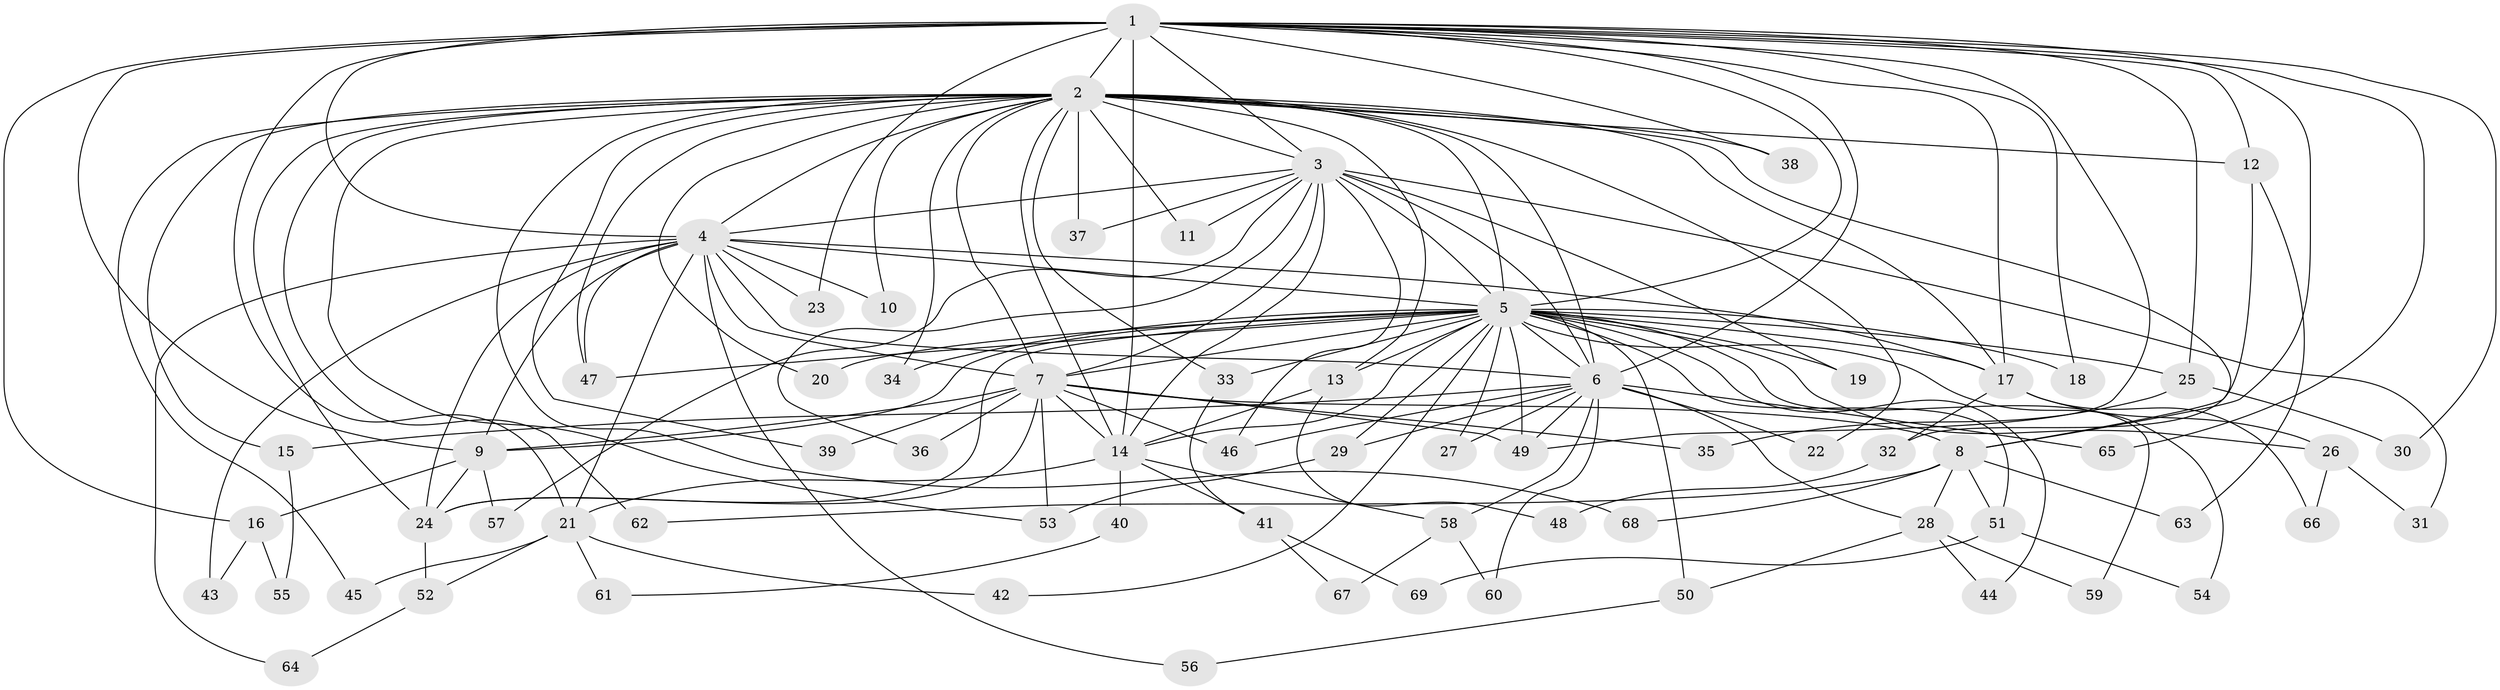 // original degree distribution, {23: 0.017699115044247787, 28: 0.008849557522123894, 21: 0.008849557522123894, 14: 0.008849557522123894, 16: 0.008849557522123894, 20: 0.008849557522123894, 22: 0.017699115044247787, 32: 0.008849557522123894, 4: 0.12389380530973451, 5: 0.017699115044247787, 6: 0.035398230088495575, 2: 0.5486725663716814, 3: 0.17699115044247787, 7: 0.008849557522123894}
// Generated by graph-tools (version 1.1) at 2025/49/03/04/25 22:49:38]
// undirected, 69 vertices, 160 edges
graph export_dot {
  node [color=gray90,style=filled];
  1;
  2;
  3;
  4;
  5;
  6;
  7;
  8;
  9;
  10;
  11;
  12;
  13;
  14;
  15;
  16;
  17;
  18;
  19;
  20;
  21;
  22;
  23;
  24;
  25;
  26;
  27;
  28;
  29;
  30;
  31;
  32;
  33;
  34;
  35;
  36;
  37;
  38;
  39;
  40;
  41;
  42;
  43;
  44;
  45;
  46;
  47;
  48;
  49;
  50;
  51;
  52;
  53;
  54;
  55;
  56;
  57;
  58;
  59;
  60;
  61;
  62;
  63;
  64;
  65;
  66;
  67;
  68;
  69;
  1 -- 2 [weight=4.0];
  1 -- 3 [weight=4.0];
  1 -- 4 [weight=3.0];
  1 -- 5 [weight=4.0];
  1 -- 6 [weight=3.0];
  1 -- 8 [weight=1.0];
  1 -- 9 [weight=1.0];
  1 -- 12 [weight=1.0];
  1 -- 14 [weight=10.0];
  1 -- 16 [weight=1.0];
  1 -- 17 [weight=1.0];
  1 -- 18 [weight=1.0];
  1 -- 21 [weight=1.0];
  1 -- 23 [weight=1.0];
  1 -- 25 [weight=1.0];
  1 -- 30 [weight=1.0];
  1 -- 38 [weight=1.0];
  1 -- 49 [weight=1.0];
  1 -- 65 [weight=1.0];
  2 -- 3 [weight=4.0];
  2 -- 4 [weight=2.0];
  2 -- 5 [weight=4.0];
  2 -- 6 [weight=2.0];
  2 -- 7 [weight=1.0];
  2 -- 8 [weight=1.0];
  2 -- 10 [weight=1.0];
  2 -- 11 [weight=1.0];
  2 -- 12 [weight=1.0];
  2 -- 13 [weight=1.0];
  2 -- 14 [weight=1.0];
  2 -- 15 [weight=1.0];
  2 -- 17 [weight=1.0];
  2 -- 20 [weight=1.0];
  2 -- 22 [weight=1.0];
  2 -- 24 [weight=1.0];
  2 -- 33 [weight=1.0];
  2 -- 34 [weight=1.0];
  2 -- 37 [weight=1.0];
  2 -- 38 [weight=1.0];
  2 -- 39 [weight=1.0];
  2 -- 45 [weight=1.0];
  2 -- 47 [weight=1.0];
  2 -- 53 [weight=1.0];
  2 -- 62 [weight=1.0];
  2 -- 68 [weight=1.0];
  3 -- 4 [weight=3.0];
  3 -- 5 [weight=4.0];
  3 -- 6 [weight=2.0];
  3 -- 7 [weight=13.0];
  3 -- 11 [weight=1.0];
  3 -- 14 [weight=2.0];
  3 -- 19 [weight=1.0];
  3 -- 31 [weight=1.0];
  3 -- 36 [weight=1.0];
  3 -- 37 [weight=1.0];
  3 -- 46 [weight=1.0];
  3 -- 57 [weight=1.0];
  4 -- 5 [weight=2.0];
  4 -- 6 [weight=1.0];
  4 -- 7 [weight=2.0];
  4 -- 9 [weight=2.0];
  4 -- 10 [weight=1.0];
  4 -- 17 [weight=1.0];
  4 -- 21 [weight=1.0];
  4 -- 23 [weight=1.0];
  4 -- 24 [weight=1.0];
  4 -- 43 [weight=1.0];
  4 -- 47 [weight=1.0];
  4 -- 56 [weight=1.0];
  4 -- 64 [weight=1.0];
  5 -- 6 [weight=2.0];
  5 -- 7 [weight=4.0];
  5 -- 9 [weight=1.0];
  5 -- 13 [weight=1.0];
  5 -- 14 [weight=2.0];
  5 -- 17 [weight=1.0];
  5 -- 18 [weight=2.0];
  5 -- 19 [weight=1.0];
  5 -- 20 [weight=1.0];
  5 -- 24 [weight=1.0];
  5 -- 25 [weight=1.0];
  5 -- 26 [weight=1.0];
  5 -- 27 [weight=1.0];
  5 -- 29 [weight=1.0];
  5 -- 33 [weight=1.0];
  5 -- 34 [weight=1.0];
  5 -- 42 [weight=1.0];
  5 -- 44 [weight=1.0];
  5 -- 47 [weight=1.0];
  5 -- 49 [weight=1.0];
  5 -- 50 [weight=1.0];
  5 -- 51 [weight=1.0];
  5 -- 54 [weight=1.0];
  5 -- 59 [weight=1.0];
  6 -- 15 [weight=1.0];
  6 -- 22 [weight=1.0];
  6 -- 27 [weight=1.0];
  6 -- 28 [weight=1.0];
  6 -- 29 [weight=1.0];
  6 -- 46 [weight=1.0];
  6 -- 49 [weight=1.0];
  6 -- 58 [weight=1.0];
  6 -- 60 [weight=1.0];
  6 -- 65 [weight=1.0];
  7 -- 8 [weight=1.0];
  7 -- 9 [weight=1.0];
  7 -- 14 [weight=1.0];
  7 -- 24 [weight=1.0];
  7 -- 35 [weight=1.0];
  7 -- 36 [weight=1.0];
  7 -- 39 [weight=1.0];
  7 -- 46 [weight=2.0];
  7 -- 49 [weight=1.0];
  7 -- 53 [weight=1.0];
  8 -- 28 [weight=2.0];
  8 -- 51 [weight=1.0];
  8 -- 62 [weight=1.0];
  8 -- 63 [weight=1.0];
  8 -- 68 [weight=1.0];
  9 -- 16 [weight=1.0];
  9 -- 24 [weight=1.0];
  9 -- 57 [weight=1.0];
  12 -- 32 [weight=1.0];
  12 -- 63 [weight=1.0];
  13 -- 14 [weight=1.0];
  13 -- 48 [weight=1.0];
  14 -- 21 [weight=1.0];
  14 -- 40 [weight=1.0];
  14 -- 41 [weight=1.0];
  14 -- 58 [weight=1.0];
  15 -- 55 [weight=1.0];
  16 -- 43 [weight=1.0];
  16 -- 55 [weight=1.0];
  17 -- 26 [weight=1.0];
  17 -- 32 [weight=1.0];
  17 -- 66 [weight=1.0];
  21 -- 42 [weight=1.0];
  21 -- 45 [weight=1.0];
  21 -- 52 [weight=1.0];
  21 -- 61 [weight=1.0];
  24 -- 52 [weight=1.0];
  25 -- 30 [weight=1.0];
  25 -- 35 [weight=1.0];
  26 -- 31 [weight=1.0];
  26 -- 66 [weight=1.0];
  28 -- 44 [weight=1.0];
  28 -- 50 [weight=1.0];
  28 -- 59 [weight=1.0];
  29 -- 53 [weight=1.0];
  32 -- 48 [weight=1.0];
  33 -- 41 [weight=1.0];
  40 -- 61 [weight=1.0];
  41 -- 67 [weight=1.0];
  41 -- 69 [weight=1.0];
  50 -- 56 [weight=1.0];
  51 -- 54 [weight=1.0];
  51 -- 69 [weight=1.0];
  52 -- 64 [weight=1.0];
  58 -- 60 [weight=1.0];
  58 -- 67 [weight=1.0];
}
